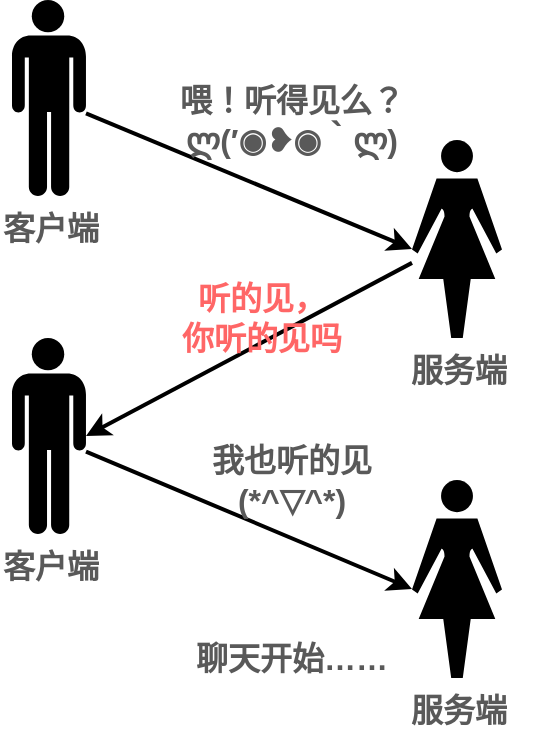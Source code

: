 <mxfile version="13.6.9" type="github">
  <diagram id="C8aiO-9QrQOB_Y6PwhAl" name="第 1 页">
    <mxGraphModel dx="868" dy="449" grid="1" gridSize="10" guides="1" tooltips="1" connect="1" arrows="1" fold="1" page="1" pageScale="1" pageWidth="827" pageHeight="1169" math="0" shadow="0">
      <root>
        <mxCell id="0" />
        <mxCell id="1" parent="0" />
        <mxCell id="E90D5N-rsSi9anKhzdP2-4" style="rounded=0;orthogonalLoop=1;jettySize=auto;html=1;entryX=0;entryY=0.55;entryDx=0;entryDy=0;entryPerimeter=0;strokeWidth=2;" edge="1" parent="1" source="E90D5N-rsSi9anKhzdP2-2" target="E90D5N-rsSi9anKhzdP2-3">
          <mxGeometry relative="1" as="geometry" />
        </mxCell>
        <mxCell id="E90D5N-rsSi9anKhzdP2-2" value="&lt;font style=&quot;font-size: 16px&quot; color=&quot;#595959&quot;&gt;&lt;b&gt;客户端&lt;/b&gt;&lt;/font&gt;" style="shape=mxgraph.signs.people.man_1;html=1;pointerEvents=1;fillColor=#000000;strokeColor=none;verticalLabelPosition=bottom;verticalAlign=top;align=center;" vertex="1" parent="1">
          <mxGeometry x="120" y="30" width="37" height="98" as="geometry" />
        </mxCell>
        <mxCell id="E90D5N-rsSi9anKhzdP2-7" style="edgeStyle=none;rounded=0;orthogonalLoop=1;jettySize=auto;html=1;entryX=1;entryY=0.5;entryDx=0;entryDy=0;entryPerimeter=0;strokeWidth=2;" edge="1" parent="1" source="E90D5N-rsSi9anKhzdP2-3" target="E90D5N-rsSi9anKhzdP2-6">
          <mxGeometry relative="1" as="geometry" />
        </mxCell>
        <mxCell id="E90D5N-rsSi9anKhzdP2-3" value="&lt;font style=&quot;font-size: 16px&quot; color=&quot;#595959&quot;&gt;&lt;b&gt;服务端&lt;/b&gt;&lt;/font&gt;" style="shape=mxgraph.signs.people.woman_2;html=1;pointerEvents=1;fillColor=#000000;strokeColor=none;verticalLabelPosition=bottom;verticalAlign=top;align=center;" vertex="1" parent="1">
          <mxGeometry x="320" y="100" width="45" height="99" as="geometry" />
        </mxCell>
        <mxCell id="E90D5N-rsSi9anKhzdP2-5" value="&lt;font style=&quot;font-size: 16px&quot; color=&quot;#595959&quot;&gt;&lt;b&gt;喂！听得见么？&lt;br&gt;ლ(′◉❥◉｀ლ)&lt;/b&gt;&lt;/font&gt;" style="text;html=1;strokeColor=none;fillColor=none;align=center;verticalAlign=middle;whiteSpace=wrap;rounded=0;" vertex="1" parent="1">
          <mxGeometry x="140" y="80" width="240" height="20" as="geometry" />
        </mxCell>
        <mxCell id="E90D5N-rsSi9anKhzdP2-10" style="edgeStyle=none;rounded=0;orthogonalLoop=1;jettySize=auto;html=1;entryX=0;entryY=0.55;entryDx=0;entryDy=0;entryPerimeter=0;strokeWidth=2;" edge="1" parent="1" source="E90D5N-rsSi9anKhzdP2-6" target="E90D5N-rsSi9anKhzdP2-9">
          <mxGeometry relative="1" as="geometry" />
        </mxCell>
        <mxCell id="E90D5N-rsSi9anKhzdP2-6" value="&lt;font style=&quot;font-size: 16px&quot; color=&quot;#595959&quot;&gt;&lt;b&gt;客户端&lt;/b&gt;&lt;/font&gt;" style="shape=mxgraph.signs.people.man_1;html=1;pointerEvents=1;fillColor=#000000;strokeColor=none;verticalLabelPosition=bottom;verticalAlign=top;align=center;" vertex="1" parent="1">
          <mxGeometry x="120" y="199" width="37" height="98" as="geometry" />
        </mxCell>
        <mxCell id="E90D5N-rsSi9anKhzdP2-8" value="&lt;font style=&quot;font-size: 16px&quot; color=&quot;#ff6666&quot;&gt;&lt;b&gt;听的见，&lt;br&gt;你听的见吗&lt;/b&gt;&lt;/font&gt;" style="text;html=1;strokeColor=none;fillColor=none;align=center;verticalAlign=middle;whiteSpace=wrap;rounded=0;" vertex="1" parent="1">
          <mxGeometry x="180" y="179" width="130" height="20" as="geometry" />
        </mxCell>
        <mxCell id="E90D5N-rsSi9anKhzdP2-9" value="&lt;font style=&quot;font-size: 16px&quot; color=&quot;#595959&quot;&gt;&lt;b&gt;服务端&lt;/b&gt;&lt;/font&gt;" style="shape=mxgraph.signs.people.woman_2;html=1;pointerEvents=1;fillColor=#000000;strokeColor=none;verticalLabelPosition=bottom;verticalAlign=top;align=center;" vertex="1" parent="1">
          <mxGeometry x="320" y="270" width="45" height="99" as="geometry" />
        </mxCell>
        <mxCell id="E90D5N-rsSi9anKhzdP2-11" value="&lt;font color=&quot;#595959&quot;&gt;&lt;span style=&quot;font-size: 16px&quot;&gt;&lt;b&gt;我也听的见&lt;br&gt;&lt;/b&gt;&lt;/span&gt;&lt;/font&gt;&lt;font style=&quot;font-size: 16px&quot; color=&quot;#595959&quot;&gt;&lt;b&gt;(*^▽^*)&lt;/b&gt;&lt;/font&gt;" style="text;html=1;strokeColor=none;fillColor=none;align=center;verticalAlign=middle;whiteSpace=wrap;rounded=0;" vertex="1" parent="1">
          <mxGeometry x="140" y="260" width="240" height="20" as="geometry" />
        </mxCell>
        <mxCell id="E90D5N-rsSi9anKhzdP2-12" value="&lt;font style=&quot;font-size: 16px&quot; color=&quot;#595959&quot;&gt;&lt;b&gt;聊天开始……&lt;/b&gt;&lt;/font&gt;" style="text;html=1;strokeColor=none;fillColor=none;align=center;verticalAlign=middle;whiteSpace=wrap;rounded=0;" vertex="1" parent="1">
          <mxGeometry x="210" y="349" width="100" height="20" as="geometry" />
        </mxCell>
      </root>
    </mxGraphModel>
  </diagram>
</mxfile>
